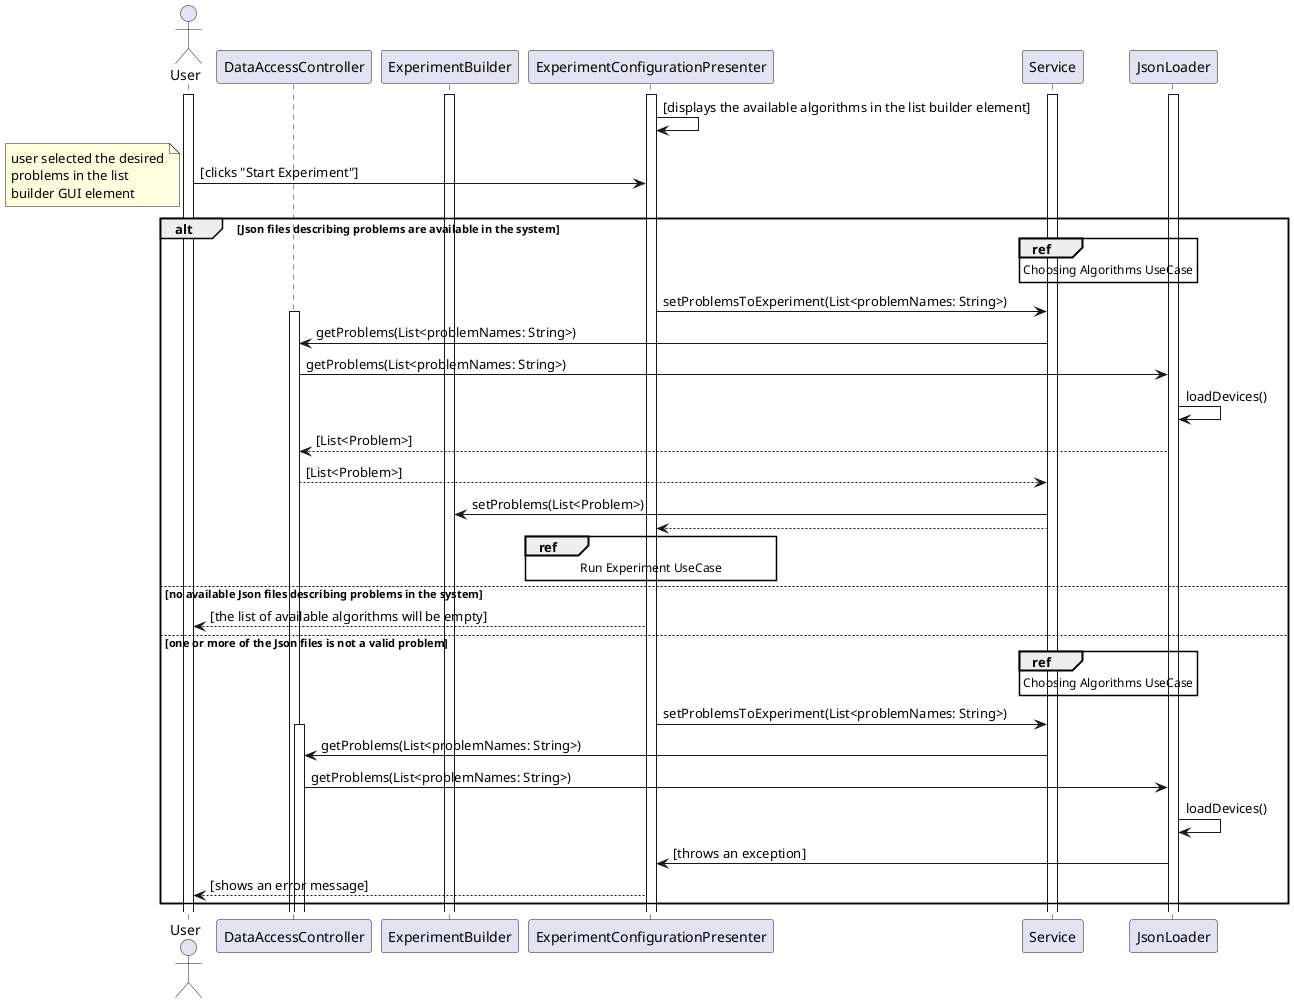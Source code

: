 @startuml
actor User as u
participant DataAccessController as DAC
participant ExperimentBuilder as EB

activate u
activate ExperimentConfigurationPresenter
activate Service
activate EB
activate JsonLoader


ExperimentConfigurationPresenter -> ExperimentConfigurationPresenter : [displays the available algorithms in the list builder element]
u -> ExperimentConfigurationPresenter : [clicks "Start Experiment"]

note left
    user selected the desired
    problems in the list
    builder GUI element
end note

alt Json files describing problems are available in the system

    ref over Service : Choosing Algorithms UseCase

    ExperimentConfigurationPresenter -> Service : setProblemsToExperiment(List<problemNames: String>)

    activate DAC
    Service -> DAC : getProblems(List<problemNames: String>)

    DAC -> JsonLoader : getProblems(List<problemNames: String>)

    JsonLoader -> JsonLoader : loadDevices()

    JsonLoader --> DAC : [List<Problem>]

    DAC -->Service : [List<Problem>]
    Service -> EB : setProblems(List<Problem>)
    Service --> ExperimentConfigurationPresenter

    ref over ExperimentConfigurationPresenter : Run Experiment UseCase

else no available Json files describing problems in the system

    ExperimentConfigurationPresenter --> u : [the list of available algorithms will be empty]

else one or more of the Json files is not a valid problem

    ref over Service : Choosing Algorithms UseCase

    ExperimentConfigurationPresenter -> Service : setProblemsToExperiment(List<problemNames: String>)

    activate DAC
    Service -> DAC : getProblems(List<problemNames: String>)

    DAC -> JsonLoader : getProblems(List<problemNames: String>)

    JsonLoader -> JsonLoader : loadDevices()

    JsonLoader -> ExperimentConfigurationPresenter : [throws an exception]
    ExperimentConfigurationPresenter --> u : [shows an error message]
end



@enduml